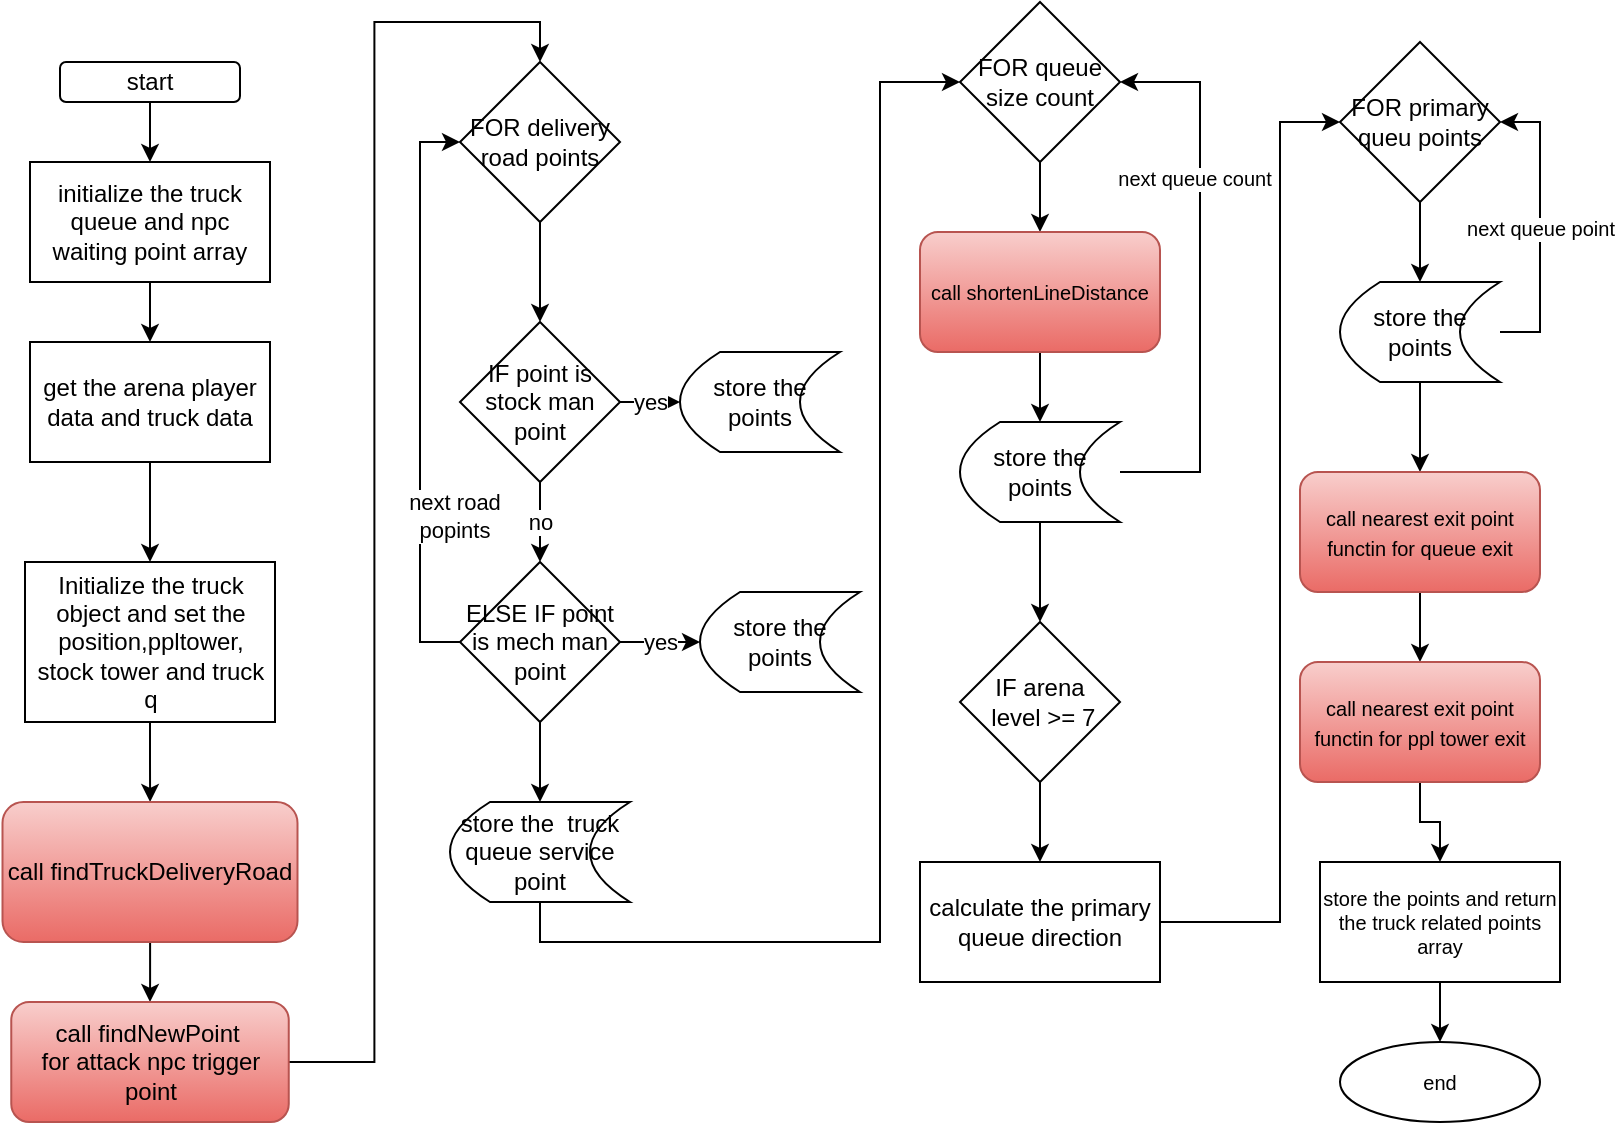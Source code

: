 <mxfile version="17.4.6" type="github">
  <diagram id="tBl8HPzjUWWQW7hCekLv" name="Page-1">
    <mxGraphModel dx="1038" dy="579" grid="1" gridSize="10" guides="1" tooltips="1" connect="1" arrows="1" fold="1" page="1" pageScale="1" pageWidth="850" pageHeight="1100" math="0" shadow="0">
      <root>
        <mxCell id="0" />
        <mxCell id="1" parent="0" />
        <mxCell id="TzyFaAYHPvw-00_mBGZv-3" value="" style="edgeStyle=orthogonalEdgeStyle;rounded=0;orthogonalLoop=1;jettySize=auto;html=1;" edge="1" parent="1" source="TzyFaAYHPvw-00_mBGZv-1" target="TzyFaAYHPvw-00_mBGZv-2">
          <mxGeometry relative="1" as="geometry" />
        </mxCell>
        <mxCell id="TzyFaAYHPvw-00_mBGZv-1" value="start" style="rounded=1;whiteSpace=wrap;html=1;" vertex="1" parent="1">
          <mxGeometry x="80" y="30" width="90" height="20" as="geometry" />
        </mxCell>
        <mxCell id="TzyFaAYHPvw-00_mBGZv-5" value="" style="edgeStyle=orthogonalEdgeStyle;rounded=0;orthogonalLoop=1;jettySize=auto;html=1;" edge="1" parent="1" source="TzyFaAYHPvw-00_mBGZv-2" target="TzyFaAYHPvw-00_mBGZv-4">
          <mxGeometry relative="1" as="geometry" />
        </mxCell>
        <mxCell id="TzyFaAYHPvw-00_mBGZv-2" value="initialize the truck queue and npc waiting point array" style="rounded=0;whiteSpace=wrap;html=1;" vertex="1" parent="1">
          <mxGeometry x="65" y="80" width="120" height="60" as="geometry" />
        </mxCell>
        <mxCell id="TzyFaAYHPvw-00_mBGZv-7" value="" style="edgeStyle=orthogonalEdgeStyle;rounded=0;orthogonalLoop=1;jettySize=auto;html=1;" edge="1" parent="1" source="TzyFaAYHPvw-00_mBGZv-4" target="TzyFaAYHPvw-00_mBGZv-6">
          <mxGeometry relative="1" as="geometry" />
        </mxCell>
        <mxCell id="TzyFaAYHPvw-00_mBGZv-4" value="get the arena player data and truck data" style="whiteSpace=wrap;html=1;rounded=0;" vertex="1" parent="1">
          <mxGeometry x="65" y="170" width="120" height="60" as="geometry" />
        </mxCell>
        <mxCell id="TzyFaAYHPvw-00_mBGZv-10" value="" style="edgeStyle=orthogonalEdgeStyle;rounded=0;orthogonalLoop=1;jettySize=auto;html=1;" edge="1" parent="1" source="TzyFaAYHPvw-00_mBGZv-6" target="TzyFaAYHPvw-00_mBGZv-9">
          <mxGeometry relative="1" as="geometry" />
        </mxCell>
        <mxCell id="TzyFaAYHPvw-00_mBGZv-6" value="Initialize the truck object and set the position,ppltower, stock tower and truck q" style="whiteSpace=wrap;html=1;rounded=0;" vertex="1" parent="1">
          <mxGeometry x="62.5" y="280" width="125" height="80" as="geometry" />
        </mxCell>
        <mxCell id="TzyFaAYHPvw-00_mBGZv-12" value="" style="edgeStyle=orthogonalEdgeStyle;rounded=0;orthogonalLoop=1;jettySize=auto;html=1;" edge="1" parent="1" source="TzyFaAYHPvw-00_mBGZv-9" target="TzyFaAYHPvw-00_mBGZv-11">
          <mxGeometry relative="1" as="geometry" />
        </mxCell>
        <mxCell id="TzyFaAYHPvw-00_mBGZv-9" value="call&amp;nbsp;findTruckDeliveryRoad" style="rounded=1;whiteSpace=wrap;html=1;fillColor=#f8cecc;gradientColor=#ea6b66;strokeColor=#b85450;" vertex="1" parent="1">
          <mxGeometry x="51.25" y="400" width="147.5" height="70" as="geometry" />
        </mxCell>
        <mxCell id="TzyFaAYHPvw-00_mBGZv-15" style="edgeStyle=orthogonalEdgeStyle;rounded=0;orthogonalLoop=1;jettySize=auto;html=1;entryX=0.5;entryY=0;entryDx=0;entryDy=0;" edge="1" parent="1" source="TzyFaAYHPvw-00_mBGZv-11" target="TzyFaAYHPvw-00_mBGZv-14">
          <mxGeometry relative="1" as="geometry" />
        </mxCell>
        <mxCell id="TzyFaAYHPvw-00_mBGZv-11" value="call&amp;nbsp;findNewPoint&amp;nbsp;&lt;br&gt;for attack npc trigger point" style="rounded=1;whiteSpace=wrap;html=1;fillColor=#f8cecc;gradientColor=#ea6b66;strokeColor=#b85450;" vertex="1" parent="1">
          <mxGeometry x="55.63" y="500" width="138.75" height="60" as="geometry" />
        </mxCell>
        <mxCell id="TzyFaAYHPvw-00_mBGZv-17" value="" style="edgeStyle=orthogonalEdgeStyle;rounded=0;orthogonalLoop=1;jettySize=auto;html=1;" edge="1" parent="1" source="TzyFaAYHPvw-00_mBGZv-14" target="TzyFaAYHPvw-00_mBGZv-16">
          <mxGeometry relative="1" as="geometry" />
        </mxCell>
        <mxCell id="TzyFaAYHPvw-00_mBGZv-14" value="FOR delivery road points" style="rhombus;whiteSpace=wrap;html=1;" vertex="1" parent="1">
          <mxGeometry x="280" y="30" width="80" height="80" as="geometry" />
        </mxCell>
        <mxCell id="TzyFaAYHPvw-00_mBGZv-21" value="yes" style="edgeStyle=orthogonalEdgeStyle;rounded=0;orthogonalLoop=1;jettySize=auto;html=1;" edge="1" parent="1" source="TzyFaAYHPvw-00_mBGZv-16" target="TzyFaAYHPvw-00_mBGZv-20">
          <mxGeometry relative="1" as="geometry" />
        </mxCell>
        <mxCell id="TzyFaAYHPvw-00_mBGZv-23" value="no" style="edgeStyle=orthogonalEdgeStyle;rounded=0;orthogonalLoop=1;jettySize=auto;html=1;" edge="1" parent="1" source="TzyFaAYHPvw-00_mBGZv-16" target="TzyFaAYHPvw-00_mBGZv-22">
          <mxGeometry relative="1" as="geometry" />
        </mxCell>
        <mxCell id="TzyFaAYHPvw-00_mBGZv-16" value="IF point is stock man point" style="rhombus;whiteSpace=wrap;html=1;" vertex="1" parent="1">
          <mxGeometry x="280" y="160" width="80" height="80" as="geometry" />
        </mxCell>
        <mxCell id="TzyFaAYHPvw-00_mBGZv-20" value="store the points" style="shape=dataStorage;whiteSpace=wrap;html=1;fixedSize=1;" vertex="1" parent="1">
          <mxGeometry x="390" y="175" width="80" height="50" as="geometry" />
        </mxCell>
        <mxCell id="TzyFaAYHPvw-00_mBGZv-25" value="yes" style="edgeStyle=orthogonalEdgeStyle;rounded=0;orthogonalLoop=1;jettySize=auto;html=1;" edge="1" parent="1" source="TzyFaAYHPvw-00_mBGZv-22" target="TzyFaAYHPvw-00_mBGZv-24">
          <mxGeometry relative="1" as="geometry" />
        </mxCell>
        <mxCell id="TzyFaAYHPvw-00_mBGZv-26" style="edgeStyle=orthogonalEdgeStyle;rounded=0;orthogonalLoop=1;jettySize=auto;html=1;entryX=0;entryY=0.5;entryDx=0;entryDy=0;" edge="1" parent="1" source="TzyFaAYHPvw-00_mBGZv-22" target="TzyFaAYHPvw-00_mBGZv-14">
          <mxGeometry relative="1" as="geometry">
            <Array as="points">
              <mxPoint x="260" y="320" />
              <mxPoint x="260" y="70" />
            </Array>
          </mxGeometry>
        </mxCell>
        <mxCell id="TzyFaAYHPvw-00_mBGZv-27" value="next road &lt;br&gt;popints" style="edgeLabel;html=1;align=center;verticalAlign=middle;resizable=0;points=[];" vertex="1" connectable="0" parent="TzyFaAYHPvw-00_mBGZv-26">
          <mxGeometry x="-0.428" y="1" relative="1" as="geometry">
            <mxPoint x="18" as="offset" />
          </mxGeometry>
        </mxCell>
        <mxCell id="TzyFaAYHPvw-00_mBGZv-29" value="" style="edgeStyle=orthogonalEdgeStyle;rounded=0;orthogonalLoop=1;jettySize=auto;html=1;" edge="1" parent="1" source="TzyFaAYHPvw-00_mBGZv-22" target="TzyFaAYHPvw-00_mBGZv-28">
          <mxGeometry relative="1" as="geometry" />
        </mxCell>
        <mxCell id="TzyFaAYHPvw-00_mBGZv-22" value="ELSE IF point is mech man point" style="rhombus;whiteSpace=wrap;html=1;" vertex="1" parent="1">
          <mxGeometry x="280" y="280" width="80" height="80" as="geometry" />
        </mxCell>
        <mxCell id="TzyFaAYHPvw-00_mBGZv-24" value="store the points" style="shape=dataStorage;whiteSpace=wrap;html=1;fixedSize=1;" vertex="1" parent="1">
          <mxGeometry x="400" y="295" width="80" height="50" as="geometry" />
        </mxCell>
        <mxCell id="TzyFaAYHPvw-00_mBGZv-31" value="" style="edgeStyle=orthogonalEdgeStyle;rounded=0;orthogonalLoop=1;jettySize=auto;html=1;" edge="1" parent="1" source="TzyFaAYHPvw-00_mBGZv-28" target="TzyFaAYHPvw-00_mBGZv-30">
          <mxGeometry relative="1" as="geometry">
            <Array as="points">
              <mxPoint x="320" y="470" />
              <mxPoint x="490" y="470" />
              <mxPoint x="490" y="40" />
            </Array>
          </mxGeometry>
        </mxCell>
        <mxCell id="TzyFaAYHPvw-00_mBGZv-28" value="store the&amp;nbsp; truck queue service point" style="shape=dataStorage;whiteSpace=wrap;html=1;fixedSize=1;" vertex="1" parent="1">
          <mxGeometry x="275" y="400" width="90" height="50" as="geometry" />
        </mxCell>
        <mxCell id="TzyFaAYHPvw-00_mBGZv-34" value="" style="edgeStyle=orthogonalEdgeStyle;rounded=0;orthogonalLoop=1;jettySize=auto;html=1;" edge="1" parent="1" source="TzyFaAYHPvw-00_mBGZv-30" target="TzyFaAYHPvw-00_mBGZv-33">
          <mxGeometry relative="1" as="geometry" />
        </mxCell>
        <mxCell id="TzyFaAYHPvw-00_mBGZv-30" value="FOR queue size count" style="rhombus;whiteSpace=wrap;html=1;" vertex="1" parent="1">
          <mxGeometry x="530" width="80" height="80" as="geometry" />
        </mxCell>
        <mxCell id="TzyFaAYHPvw-00_mBGZv-36" value="" style="edgeStyle=orthogonalEdgeStyle;rounded=0;orthogonalLoop=1;jettySize=auto;html=1;fontSize=10;" edge="1" parent="1" source="TzyFaAYHPvw-00_mBGZv-33" target="TzyFaAYHPvw-00_mBGZv-35">
          <mxGeometry relative="1" as="geometry" />
        </mxCell>
        <mxCell id="TzyFaAYHPvw-00_mBGZv-33" value="&lt;font style=&quot;font-size: 10px&quot;&gt;call&amp;nbsp;shortenLineDistance&lt;/font&gt;" style="rounded=1;whiteSpace=wrap;html=1;fillColor=#f8cecc;gradientColor=#ea6b66;strokeColor=#b85450;" vertex="1" parent="1">
          <mxGeometry x="510" y="115" width="120" height="60" as="geometry" />
        </mxCell>
        <mxCell id="TzyFaAYHPvw-00_mBGZv-37" style="edgeStyle=orthogonalEdgeStyle;rounded=0;orthogonalLoop=1;jettySize=auto;html=1;entryX=1;entryY=0.5;entryDx=0;entryDy=0;fontSize=10;" edge="1" parent="1" source="TzyFaAYHPvw-00_mBGZv-35" target="TzyFaAYHPvw-00_mBGZv-30">
          <mxGeometry relative="1" as="geometry">
            <Array as="points">
              <mxPoint x="650" y="235" />
              <mxPoint x="650" y="40" />
            </Array>
          </mxGeometry>
        </mxCell>
        <mxCell id="TzyFaAYHPvw-00_mBGZv-38" value="next queue count" style="edgeLabel;html=1;align=center;verticalAlign=middle;resizable=0;points=[];fontSize=10;" vertex="1" connectable="0" parent="TzyFaAYHPvw-00_mBGZv-37">
          <mxGeometry x="0.36" y="3" relative="1" as="geometry">
            <mxPoint as="offset" />
          </mxGeometry>
        </mxCell>
        <mxCell id="TzyFaAYHPvw-00_mBGZv-40" value="" style="edgeStyle=orthogonalEdgeStyle;rounded=0;orthogonalLoop=1;jettySize=auto;html=1;fontSize=10;" edge="1" parent="1" source="TzyFaAYHPvw-00_mBGZv-35" target="TzyFaAYHPvw-00_mBGZv-39">
          <mxGeometry relative="1" as="geometry" />
        </mxCell>
        <mxCell id="TzyFaAYHPvw-00_mBGZv-35" value="store the points" style="shape=dataStorage;whiteSpace=wrap;html=1;fixedSize=1;" vertex="1" parent="1">
          <mxGeometry x="530" y="210" width="80" height="50" as="geometry" />
        </mxCell>
        <mxCell id="TzyFaAYHPvw-00_mBGZv-42" value="" style="edgeStyle=orthogonalEdgeStyle;rounded=0;orthogonalLoop=1;jettySize=auto;html=1;fontSize=10;" edge="1" parent="1" source="TzyFaAYHPvw-00_mBGZv-39" target="TzyFaAYHPvw-00_mBGZv-41">
          <mxGeometry relative="1" as="geometry" />
        </mxCell>
        <mxCell id="TzyFaAYHPvw-00_mBGZv-39" value="IF arena&lt;br&gt;&amp;nbsp;level &amp;gt;= 7" style="rhombus;whiteSpace=wrap;html=1;" vertex="1" parent="1">
          <mxGeometry x="530" y="310" width="80" height="80" as="geometry" />
        </mxCell>
        <mxCell id="TzyFaAYHPvw-00_mBGZv-45" value="" style="edgeStyle=orthogonalEdgeStyle;rounded=0;orthogonalLoop=1;jettySize=auto;html=1;fontSize=10;" edge="1" parent="1" source="TzyFaAYHPvw-00_mBGZv-41" target="TzyFaAYHPvw-00_mBGZv-44">
          <mxGeometry relative="1" as="geometry">
            <Array as="points">
              <mxPoint x="690" y="460" />
              <mxPoint x="690" y="60" />
            </Array>
          </mxGeometry>
        </mxCell>
        <mxCell id="TzyFaAYHPvw-00_mBGZv-41" value="calculate the primary queue direction" style="whiteSpace=wrap;html=1;" vertex="1" parent="1">
          <mxGeometry x="510" y="430" width="120" height="60" as="geometry" />
        </mxCell>
        <mxCell id="TzyFaAYHPvw-00_mBGZv-49" value="" style="edgeStyle=orthogonalEdgeStyle;rounded=0;orthogonalLoop=1;jettySize=auto;html=1;fontSize=10;" edge="1" parent="1" source="TzyFaAYHPvw-00_mBGZv-44" target="TzyFaAYHPvw-00_mBGZv-48">
          <mxGeometry relative="1" as="geometry" />
        </mxCell>
        <mxCell id="TzyFaAYHPvw-00_mBGZv-44" value="FOR primary queu points" style="rhombus;whiteSpace=wrap;html=1;" vertex="1" parent="1">
          <mxGeometry x="720" y="20" width="80" height="80" as="geometry" />
        </mxCell>
        <mxCell id="TzyFaAYHPvw-00_mBGZv-50" value="next queue point" style="edgeStyle=orthogonalEdgeStyle;rounded=0;orthogonalLoop=1;jettySize=auto;html=1;entryX=1;entryY=0.5;entryDx=0;entryDy=0;fontSize=10;" edge="1" parent="1" source="TzyFaAYHPvw-00_mBGZv-48" target="TzyFaAYHPvw-00_mBGZv-44">
          <mxGeometry relative="1" as="geometry">
            <Array as="points">
              <mxPoint x="820" y="165" />
              <mxPoint x="820" y="60" />
            </Array>
          </mxGeometry>
        </mxCell>
        <mxCell id="TzyFaAYHPvw-00_mBGZv-52" value="" style="edgeStyle=orthogonalEdgeStyle;rounded=0;orthogonalLoop=1;jettySize=auto;html=1;fontSize=10;" edge="1" parent="1" source="TzyFaAYHPvw-00_mBGZv-48" target="TzyFaAYHPvw-00_mBGZv-51">
          <mxGeometry relative="1" as="geometry" />
        </mxCell>
        <mxCell id="TzyFaAYHPvw-00_mBGZv-48" value="store the points" style="shape=dataStorage;whiteSpace=wrap;html=1;fixedSize=1;" vertex="1" parent="1">
          <mxGeometry x="720" y="140" width="80" height="50" as="geometry" />
        </mxCell>
        <mxCell id="TzyFaAYHPvw-00_mBGZv-54" value="" style="edgeStyle=orthogonalEdgeStyle;rounded=0;orthogonalLoop=1;jettySize=auto;html=1;fontSize=10;" edge="1" parent="1" source="TzyFaAYHPvw-00_mBGZv-51" target="TzyFaAYHPvw-00_mBGZv-53">
          <mxGeometry relative="1" as="geometry" />
        </mxCell>
        <mxCell id="TzyFaAYHPvw-00_mBGZv-51" value="&lt;font style=&quot;font-size: 10px&quot;&gt;call nearest exit point functin for queue exit&lt;/font&gt;" style="rounded=1;whiteSpace=wrap;html=1;fillColor=#f8cecc;gradientColor=#ea6b66;strokeColor=#b85450;" vertex="1" parent="1">
          <mxGeometry x="700" y="235" width="120" height="60" as="geometry" />
        </mxCell>
        <mxCell id="TzyFaAYHPvw-00_mBGZv-56" value="" style="edgeStyle=orthogonalEdgeStyle;rounded=0;orthogonalLoop=1;jettySize=auto;html=1;fontSize=10;" edge="1" parent="1" source="TzyFaAYHPvw-00_mBGZv-53" target="TzyFaAYHPvw-00_mBGZv-55">
          <mxGeometry relative="1" as="geometry" />
        </mxCell>
        <mxCell id="TzyFaAYHPvw-00_mBGZv-53" value="&lt;font style=&quot;font-size: 10px&quot;&gt;call nearest exit point functin for ppl tower exit&lt;/font&gt;" style="rounded=1;whiteSpace=wrap;html=1;fillColor=#f8cecc;gradientColor=#ea6b66;strokeColor=#b85450;" vertex="1" parent="1">
          <mxGeometry x="700" y="330" width="120" height="60" as="geometry" />
        </mxCell>
        <mxCell id="TzyFaAYHPvw-00_mBGZv-58" value="" style="edgeStyle=orthogonalEdgeStyle;rounded=0;orthogonalLoop=1;jettySize=auto;html=1;fontSize=10;" edge="1" parent="1" source="TzyFaAYHPvw-00_mBGZv-55" target="TzyFaAYHPvw-00_mBGZv-57">
          <mxGeometry relative="1" as="geometry" />
        </mxCell>
        <mxCell id="TzyFaAYHPvw-00_mBGZv-55" value="store the points and return the truck related points array" style="rounded=0;whiteSpace=wrap;html=1;fontSize=10;" vertex="1" parent="1">
          <mxGeometry x="710" y="430" width="120" height="60" as="geometry" />
        </mxCell>
        <mxCell id="TzyFaAYHPvw-00_mBGZv-57" value="end" style="ellipse;whiteSpace=wrap;html=1;fontSize=10;rounded=0;" vertex="1" parent="1">
          <mxGeometry x="720" y="520" width="100" height="40" as="geometry" />
        </mxCell>
      </root>
    </mxGraphModel>
  </diagram>
</mxfile>
